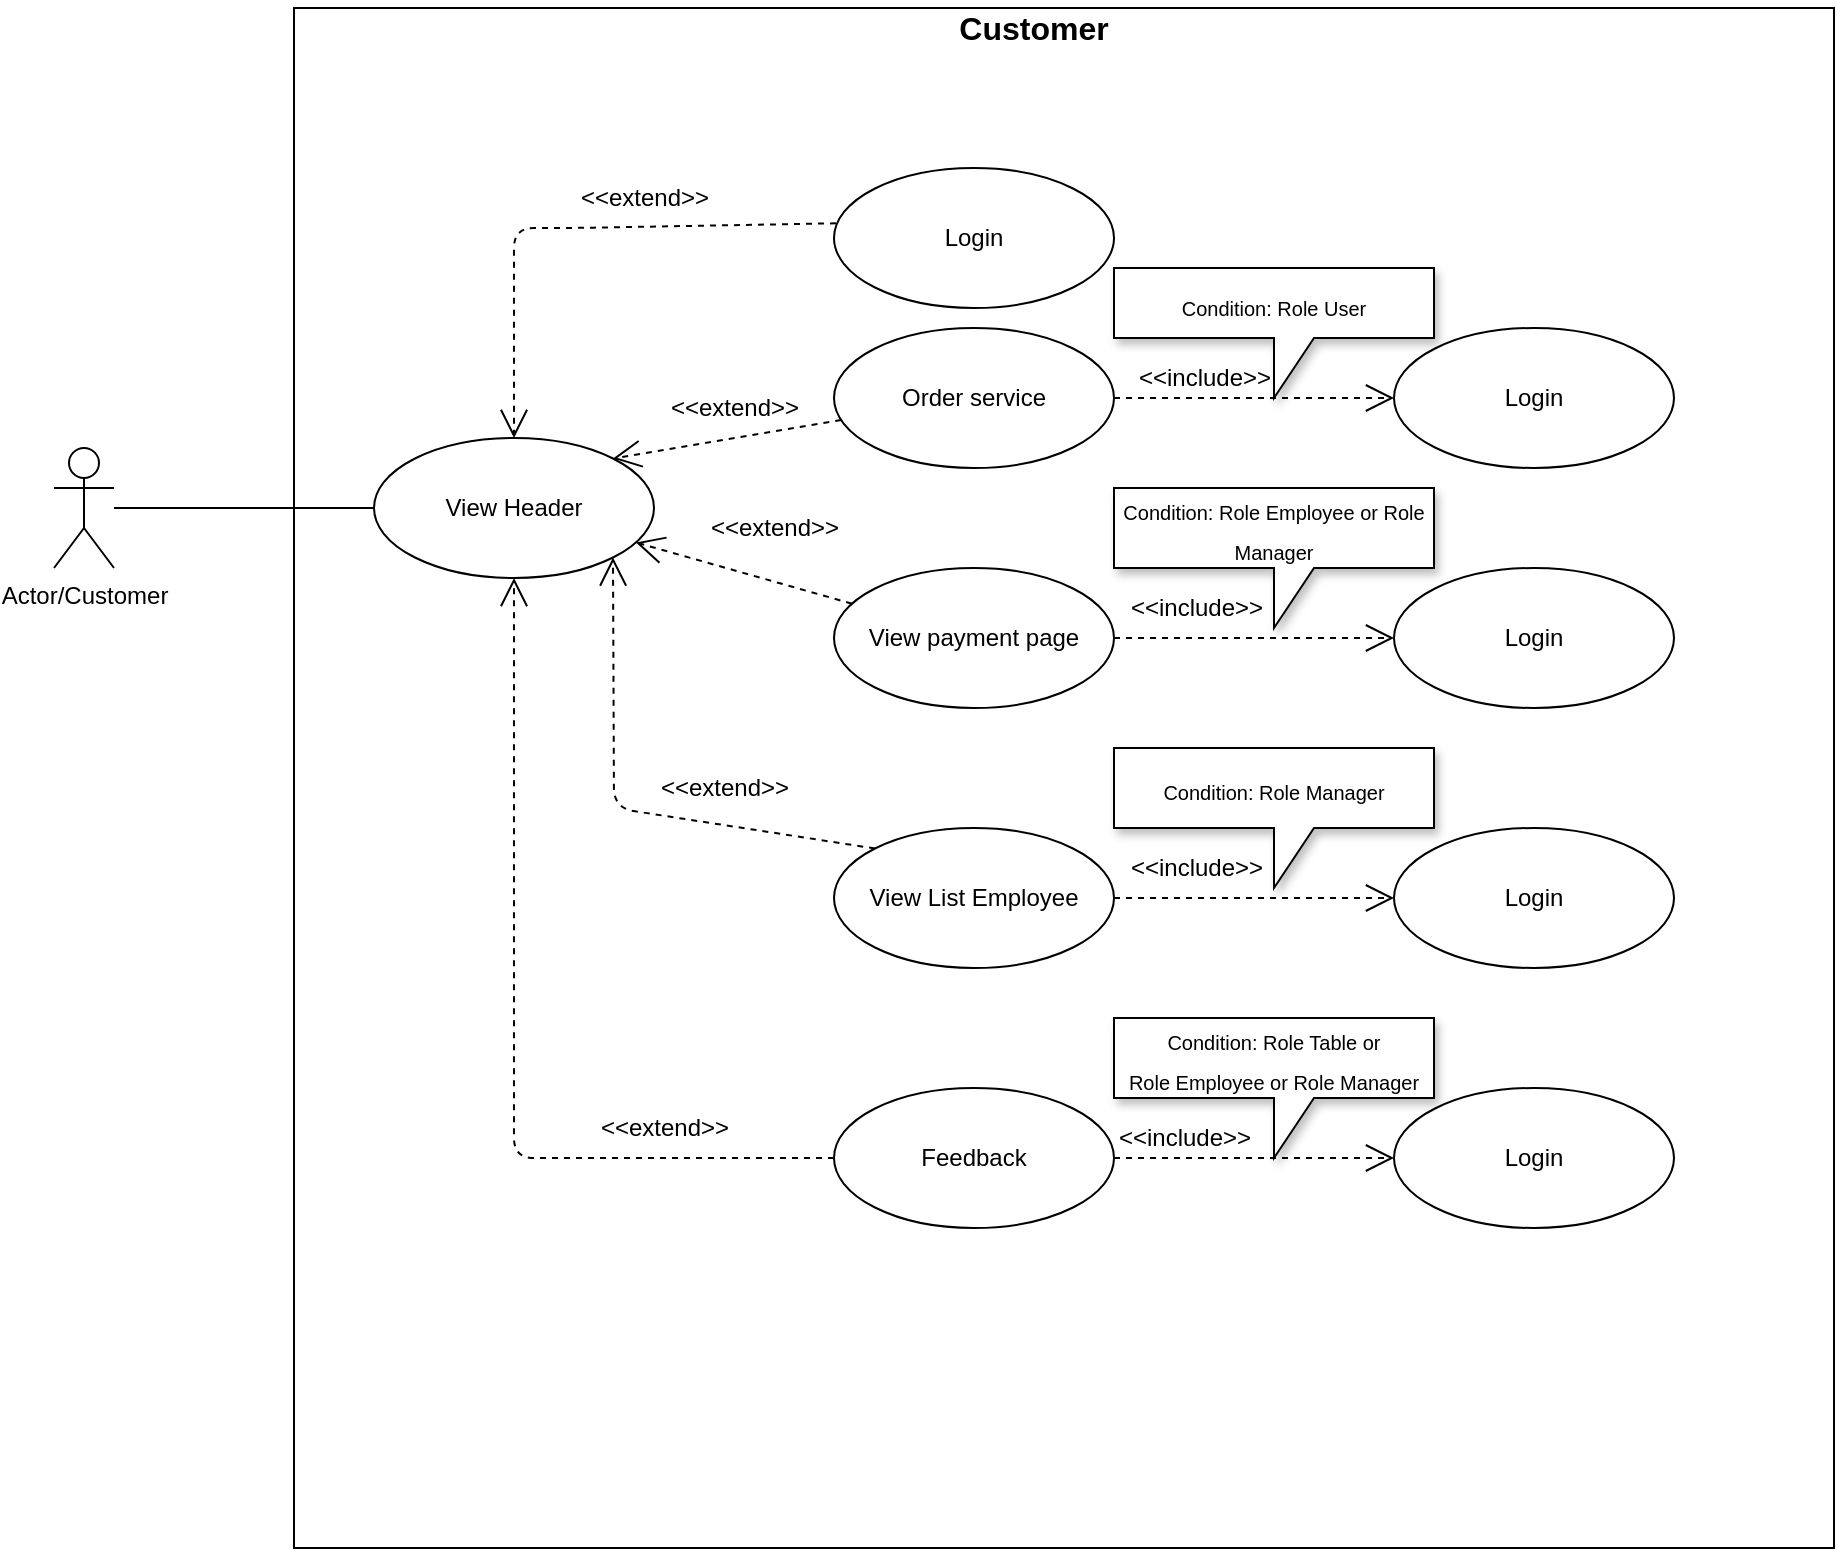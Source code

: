<mxfile version="20.2.3" type="device"><diagram id="ZiJ1QPWtikxDmdyrKGaZ" name="Page-1"><mxGraphModel dx="1727" dy="906" grid="1" gridSize="10" guides="1" tooltips="1" connect="1" arrows="1" fold="1" page="1" pageScale="1" pageWidth="850" pageHeight="1100" math="0" shadow="0"><root><mxCell id="0"/><mxCell id="1" parent="0"/><mxCell id="5E4w11CoWnl0UhFc0yHq-3" value="" style="whiteSpace=wrap;html=1;aspect=fixed;" parent="1" vertex="1"><mxGeometry x="180" y="80" width="770" height="770" as="geometry"/></mxCell><mxCell id="mLHjseE6QlHjcq5zer_h-18" style="rounded=0;orthogonalLoop=1;jettySize=auto;html=1;entryX=0;entryY=0.5;entryDx=0;entryDy=0;endArrow=none;endFill=0;" parent="1" source="mLHjseE6QlHjcq5zer_h-16" target="mLHjseE6QlHjcq5zer_h-19" edge="1"><mxGeometry relative="1" as="geometry"><mxPoint x="210" y="330" as="targetPoint"/></mxGeometry></mxCell><mxCell id="mLHjseE6QlHjcq5zer_h-16" value="Actor/Customer" style="shape=umlActor;verticalLabelPosition=bottom;verticalAlign=top;html=1;" parent="1" vertex="1"><mxGeometry x="60" y="300" width="30" height="60" as="geometry"/></mxCell><mxCell id="mLHjseE6QlHjcq5zer_h-19" value="View Header" style="ellipse;whiteSpace=wrap;html=1;" parent="1" vertex="1"><mxGeometry x="220" y="295" width="140" height="70" as="geometry"/></mxCell><mxCell id="mLHjseE6QlHjcq5zer_h-24" value="" style="group" parent="1" vertex="1" connectable="0"><mxGeometry x="390" y="120" width="210" height="80" as="geometry"/></mxCell><mxCell id="mLHjseE6QlHjcq5zer_h-26" value="&amp;lt;&amp;lt;extend&amp;gt;&amp;gt;" style="text;html=1;align=center;verticalAlign=middle;resizable=0;points=[];autosize=1;" parent="1" vertex="1"><mxGeometry x="310" y="160" width="90" height="30" as="geometry"/></mxCell><mxCell id="mLHjseE6QlHjcq5zer_h-28" value="Order service" style="ellipse;whiteSpace=wrap;html=1;strokeColor=#000000;" parent="1" vertex="1"><mxGeometry x="450" y="240" width="140" height="70" as="geometry"/></mxCell><mxCell id="mLHjseE6QlHjcq5zer_h-29" value="" style="group" parent="1" vertex="1" connectable="0"><mxGeometry x="310" y="275" width="160" height="20" as="geometry"/></mxCell><mxCell id="mLHjseE6QlHjcq5zer_h-31" value="&amp;lt;&amp;lt;extend&amp;gt;&amp;gt;" style="text;html=1;align=center;verticalAlign=middle;resizable=0;points=[];autosize=1;" parent="mLHjseE6QlHjcq5zer_h-29" vertex="1"><mxGeometry x="50" y="-5" width="80" height="20" as="geometry"/></mxCell><mxCell id="mLHjseE6QlHjcq5zer_h-32" value="View payment page" style="ellipse;whiteSpace=wrap;html=1;strokeColor=#000000;" parent="1" vertex="1"><mxGeometry x="450" y="360" width="140" height="70" as="geometry"/></mxCell><mxCell id="mLHjseE6QlHjcq5zer_h-36" value="" style="endArrow=open;dashed=1;endFill=0;endSize=12;html=1;" parent="1" source="mLHjseE6QlHjcq5zer_h-32" target="mLHjseE6QlHjcq5zer_h-19" edge="1"><mxGeometry width="160" relative="1" as="geometry"><mxPoint x="310" y="460" as="sourcePoint"/><mxPoint x="470" y="460" as="targetPoint"/></mxGeometry></mxCell><mxCell id="mLHjseE6QlHjcq5zer_h-38" value="Feedback" style="ellipse;whiteSpace=wrap;html=1;strokeColor=#000000;" parent="1" vertex="1"><mxGeometry x="450" y="620" width="140" height="70" as="geometry"/></mxCell><mxCell id="5E4w11CoWnl0UhFc0yHq-4" value="&lt;span style=&quot;font-size: 16px;&quot;&gt;&lt;b&gt;Customer&lt;/b&gt;&lt;/span&gt;" style="text;html=1;strokeColor=none;fillColor=none;align=center;verticalAlign=middle;whiteSpace=wrap;rounded=0;shadow=1;" parent="1" vertex="1"><mxGeometry x="530" y="80" width="40" height="20" as="geometry"/></mxCell><mxCell id="mLHjseE6QlHjcq5zer_h-27" value="Login" style="ellipse;whiteSpace=wrap;html=1;strokeColor=#000000;" parent="1" vertex="1"><mxGeometry x="450" y="160" width="140" height="70" as="geometry"/></mxCell><mxCell id="hZLn4yvVIaN__YpjKr84-21" value="" style="endArrow=open;dashed=1;endFill=0;endSize=12;html=1;entryX=0.5;entryY=0;entryDx=0;entryDy=0;exitX=0.007;exitY=0.395;exitDx=0;exitDy=0;exitPerimeter=0;" parent="1" source="mLHjseE6QlHjcq5zer_h-27" target="mLHjseE6QlHjcq5zer_h-19" edge="1"><mxGeometry width="160" relative="1" as="geometry"><mxPoint x="40" y="70" as="sourcePoint"/><mxPoint x="200" y="70" as="targetPoint"/><Array as="points"><mxPoint x="320" y="190"/><mxPoint x="290" y="190"/></Array></mxGeometry></mxCell><mxCell id="hZLn4yvVIaN__YpjKr84-22" value="" style="endArrow=open;dashed=1;endFill=0;endSize=12;html=1;entryX=1;entryY=0;entryDx=0;entryDy=0;" parent="1" source="mLHjseE6QlHjcq5zer_h-28" target="mLHjseE6QlHjcq5zer_h-19" edge="1"><mxGeometry width="160" relative="1" as="geometry"><mxPoint x="40" y="70" as="sourcePoint"/><mxPoint x="200" y="70" as="targetPoint"/></mxGeometry></mxCell><mxCell id="hZLn4yvVIaN__YpjKr84-23" value="Login" style="ellipse;whiteSpace=wrap;html=1;strokeColor=#000000;" parent="1" vertex="1"><mxGeometry x="730" y="360" width="140" height="70" as="geometry"/></mxCell><mxCell id="hZLn4yvVIaN__YpjKr84-25" value="" style="group" parent="1" vertex="1" connectable="0"><mxGeometry x="540" y="370" width="180" height="20" as="geometry"/></mxCell><mxCell id="hZLn4yvVIaN__YpjKr84-27" value="&amp;lt;&amp;lt;include&amp;gt;&amp;gt;" style="text;html=1;align=center;verticalAlign=middle;resizable=0;points=[];autosize=1;" parent="hZLn4yvVIaN__YpjKr84-25" vertex="1"><mxGeometry x="50.625" width="80" height="20" as="geometry"/></mxCell><mxCell id="hZLn4yvVIaN__YpjKr84-26" value="" style="endArrow=open;dashed=1;endFill=0;endSize=12;html=1;exitX=1;exitY=0.5;exitDx=0;exitDy=0;entryX=0;entryY=0.5;entryDx=0;entryDy=0;" parent="1" source="mLHjseE6QlHjcq5zer_h-32" target="hZLn4yvVIaN__YpjKr84-23" edge="1"><mxGeometry width="160" relative="1" as="geometry"><mxPoint x="640" y="185" as="sourcePoint"/><mxPoint x="820" y="185" as="targetPoint"/></mxGeometry></mxCell><mxCell id="hZLn4yvVIaN__YpjKr84-28" value="&lt;font style=&quot;font-size: 10px;&quot;&gt;Condition: Role Employee or Role Manager&lt;/font&gt;" style="shape=callout;whiteSpace=wrap;html=1;perimeter=calloutPerimeter;shadow=1;fontSize=16;" parent="1" vertex="1"><mxGeometry x="590" y="320" width="160" height="70" as="geometry"/></mxCell><mxCell id="hZLn4yvVIaN__YpjKr84-30" value="" style="endArrow=open;dashed=1;endFill=0;endSize=12;html=1;exitX=0;exitY=0.5;exitDx=0;exitDy=0;entryX=0.5;entryY=1;entryDx=0;entryDy=0;" parent="1" source="mLHjseE6QlHjcq5zer_h-38" target="mLHjseE6QlHjcq5zer_h-19" edge="1"><mxGeometry width="160" relative="1" as="geometry"><mxPoint x="100" y="140" as="sourcePoint"/><mxPoint x="260" y="140" as="targetPoint"/><Array as="points"><mxPoint x="290" y="655"/><mxPoint x="290" y="585"/></Array></mxGeometry></mxCell><mxCell id="hZLn4yvVIaN__YpjKr84-32" value="Login" style="ellipse;whiteSpace=wrap;html=1;strokeColor=#000000;" parent="1" vertex="1"><mxGeometry x="730" y="620" width="140" height="70" as="geometry"/></mxCell><mxCell id="hZLn4yvVIaN__YpjKr84-36" value="" style="group" parent="1" vertex="1" connectable="0"><mxGeometry x="540" y="635" width="160" height="20" as="geometry"/></mxCell><mxCell id="hZLn4yvVIaN__YpjKr84-38" value="&amp;lt;&amp;lt;include&amp;gt;&amp;gt;" style="text;html=1;align=center;verticalAlign=middle;resizable=0;points=[];autosize=1;" parent="hZLn4yvVIaN__YpjKr84-36" vertex="1"><mxGeometry x="45" width="80" height="20" as="geometry"/></mxCell><mxCell id="hZLn4yvVIaN__YpjKr84-37" value="" style="endArrow=open;dashed=1;endFill=0;endSize=12;html=1;entryX=0;entryY=0.5;entryDx=0;entryDy=0;exitX=1;exitY=0.5;exitDx=0;exitDy=0;" parent="1" source="mLHjseE6QlHjcq5zer_h-38" target="hZLn4yvVIaN__YpjKr84-32" edge="1"><mxGeometry width="160" relative="1" as="geometry"><mxPoint x="690" y="160" as="sourcePoint"/><mxPoint x="850" y="160" as="targetPoint"/></mxGeometry></mxCell><mxCell id="hZLn4yvVIaN__YpjKr84-39" value="&lt;font style=&quot;font-size: 10px;&quot;&gt;Condition: Role Table or &lt;br&gt;Role Employee or Role Manager&lt;/font&gt;" style="shape=callout;whiteSpace=wrap;html=1;perimeter=calloutPerimeter;shadow=1;fontSize=16;" parent="1" vertex="1"><mxGeometry x="590" y="585" width="160" height="70" as="geometry"/></mxCell><mxCell id="hZLn4yvVIaN__YpjKr84-40" value="View List Employee" style="ellipse;whiteSpace=wrap;html=1;strokeColor=#000000;" parent="1" vertex="1"><mxGeometry x="450" y="490" width="140" height="70" as="geometry"/></mxCell><mxCell id="hZLn4yvVIaN__YpjKr84-42" value="" style="group" parent="1" vertex="1" connectable="0"><mxGeometry x="330" y="335" width="160" height="20" as="geometry"/></mxCell><mxCell id="hZLn4yvVIaN__YpjKr84-43" value="&amp;lt;&amp;lt;extend&amp;gt;&amp;gt;" style="text;html=1;align=center;verticalAlign=middle;resizable=0;points=[];autosize=1;" parent="hZLn4yvVIaN__YpjKr84-42" vertex="1"><mxGeometry x="50" y="-5" width="80" height="20" as="geometry"/></mxCell><mxCell id="hZLn4yvVIaN__YpjKr84-45" value="" style="group" parent="1" vertex="1" connectable="0"><mxGeometry x="310" y="460" width="160" height="20" as="geometry"/></mxCell><mxCell id="hZLn4yvVIaN__YpjKr84-47" value="&amp;lt;&amp;lt;extend&amp;gt;&amp;gt;" style="text;html=1;align=center;verticalAlign=middle;resizable=0;points=[];autosize=1;" parent="hZLn4yvVIaN__YpjKr84-45" vertex="1"><mxGeometry x="45" width="80" height="20" as="geometry"/></mxCell><mxCell id="hZLn4yvVIaN__YpjKr84-46" value="" style="endArrow=open;dashed=1;endFill=0;endSize=12;html=1;entryX=1;entryY=1;entryDx=0;entryDy=0;exitX=0;exitY=0;exitDx=0;exitDy=0;" parent="1" source="hZLn4yvVIaN__YpjKr84-40" target="mLHjseE6QlHjcq5zer_h-19" edge="1"><mxGeometry width="160" relative="1" as="geometry"><mxPoint x="70" y="180" as="sourcePoint"/><mxPoint x="230" y="180" as="targetPoint"/><Array as="points"><mxPoint x="340" y="480"/></Array></mxGeometry></mxCell><mxCell id="hZLn4yvVIaN__YpjKr84-48" value="Login" style="ellipse;whiteSpace=wrap;html=1;strokeColor=#000000;" parent="1" vertex="1"><mxGeometry x="730" y="490" width="140" height="70" as="geometry"/></mxCell><mxCell id="hZLn4yvVIaN__YpjKr84-50" value="" style="endArrow=open;dashed=1;endFill=0;endSize=12;html=1;exitX=1;exitY=0.5;exitDx=0;exitDy=0;" parent="1" source="hZLn4yvVIaN__YpjKr84-40" target="hZLn4yvVIaN__YpjKr84-48" edge="1"><mxGeometry width="160" relative="1" as="geometry"><mxPoint x="270" y="70" as="sourcePoint"/><mxPoint x="430" y="70" as="targetPoint"/></mxGeometry></mxCell><mxCell id="hZLn4yvVIaN__YpjKr84-51" value="" style="group" parent="1" vertex="1" connectable="0"><mxGeometry x="540" y="500" width="180" height="20" as="geometry"/></mxCell><mxCell id="hZLn4yvVIaN__YpjKr84-52" value="&amp;lt;&amp;lt;include&amp;gt;&amp;gt;" style="text;html=1;align=center;verticalAlign=middle;resizable=0;points=[];autosize=1;" parent="hZLn4yvVIaN__YpjKr84-51" vertex="1"><mxGeometry x="50.625" width="80" height="20" as="geometry"/></mxCell><mxCell id="hZLn4yvVIaN__YpjKr84-53" value="&lt;font style=&quot;font-size: 10px;&quot;&gt;Condition: Role Manager&lt;/font&gt;" style="shape=callout;whiteSpace=wrap;html=1;perimeter=calloutPerimeter;shadow=1;fontSize=16;" parent="1" vertex="1"><mxGeometry x="590" y="450" width="160" height="70" as="geometry"/></mxCell><mxCell id="hZLn4yvVIaN__YpjKr84-54" value="Login" style="ellipse;whiteSpace=wrap;html=1;strokeColor=#000000;" parent="1" vertex="1"><mxGeometry x="730" y="240" width="140" height="70" as="geometry"/></mxCell><mxCell id="hZLn4yvVIaN__YpjKr84-55" value="&amp;lt;&amp;lt;extend&amp;gt;&amp;gt;" style="text;html=1;align=center;verticalAlign=middle;resizable=0;points=[];autosize=1;" parent="1" vertex="1"><mxGeometry x="320" y="625" width="90" height="30" as="geometry"/></mxCell><mxCell id="hZLn4yvVIaN__YpjKr84-59" value="" style="group" parent="1" vertex="1" connectable="0"><mxGeometry x="550" y="255" width="160" height="20" as="geometry"/></mxCell><mxCell id="hZLn4yvVIaN__YpjKr84-61" value="&amp;lt;&amp;lt;include&amp;gt;&amp;gt;" style="text;html=1;align=center;verticalAlign=middle;resizable=0;points=[];autosize=1;" parent="hZLn4yvVIaN__YpjKr84-59" vertex="1"><mxGeometry x="45" width="80" height="20" as="geometry"/></mxCell><mxCell id="hZLn4yvVIaN__YpjKr84-60" value="" style="endArrow=open;dashed=1;endFill=0;endSize=12;html=1;exitX=1;exitY=0.5;exitDx=0;exitDy=0;" parent="1" source="mLHjseE6QlHjcq5zer_h-28" target="hZLn4yvVIaN__YpjKr84-54" edge="1"><mxGeometry width="160" relative="1" as="geometry"><mxPoint x="80" y="150" as="sourcePoint"/><mxPoint x="240" y="150" as="targetPoint"/></mxGeometry></mxCell><mxCell id="hZLn4yvVIaN__YpjKr84-62" value="&lt;font style=&quot;font-size: 10px;&quot;&gt;Condition: Role User&lt;/font&gt;" style="shape=callout;whiteSpace=wrap;html=1;perimeter=calloutPerimeter;shadow=1;fontSize=16;" parent="1" vertex="1"><mxGeometry x="590" y="210" width="160" height="65" as="geometry"/></mxCell></root></mxGraphModel></diagram></mxfile>